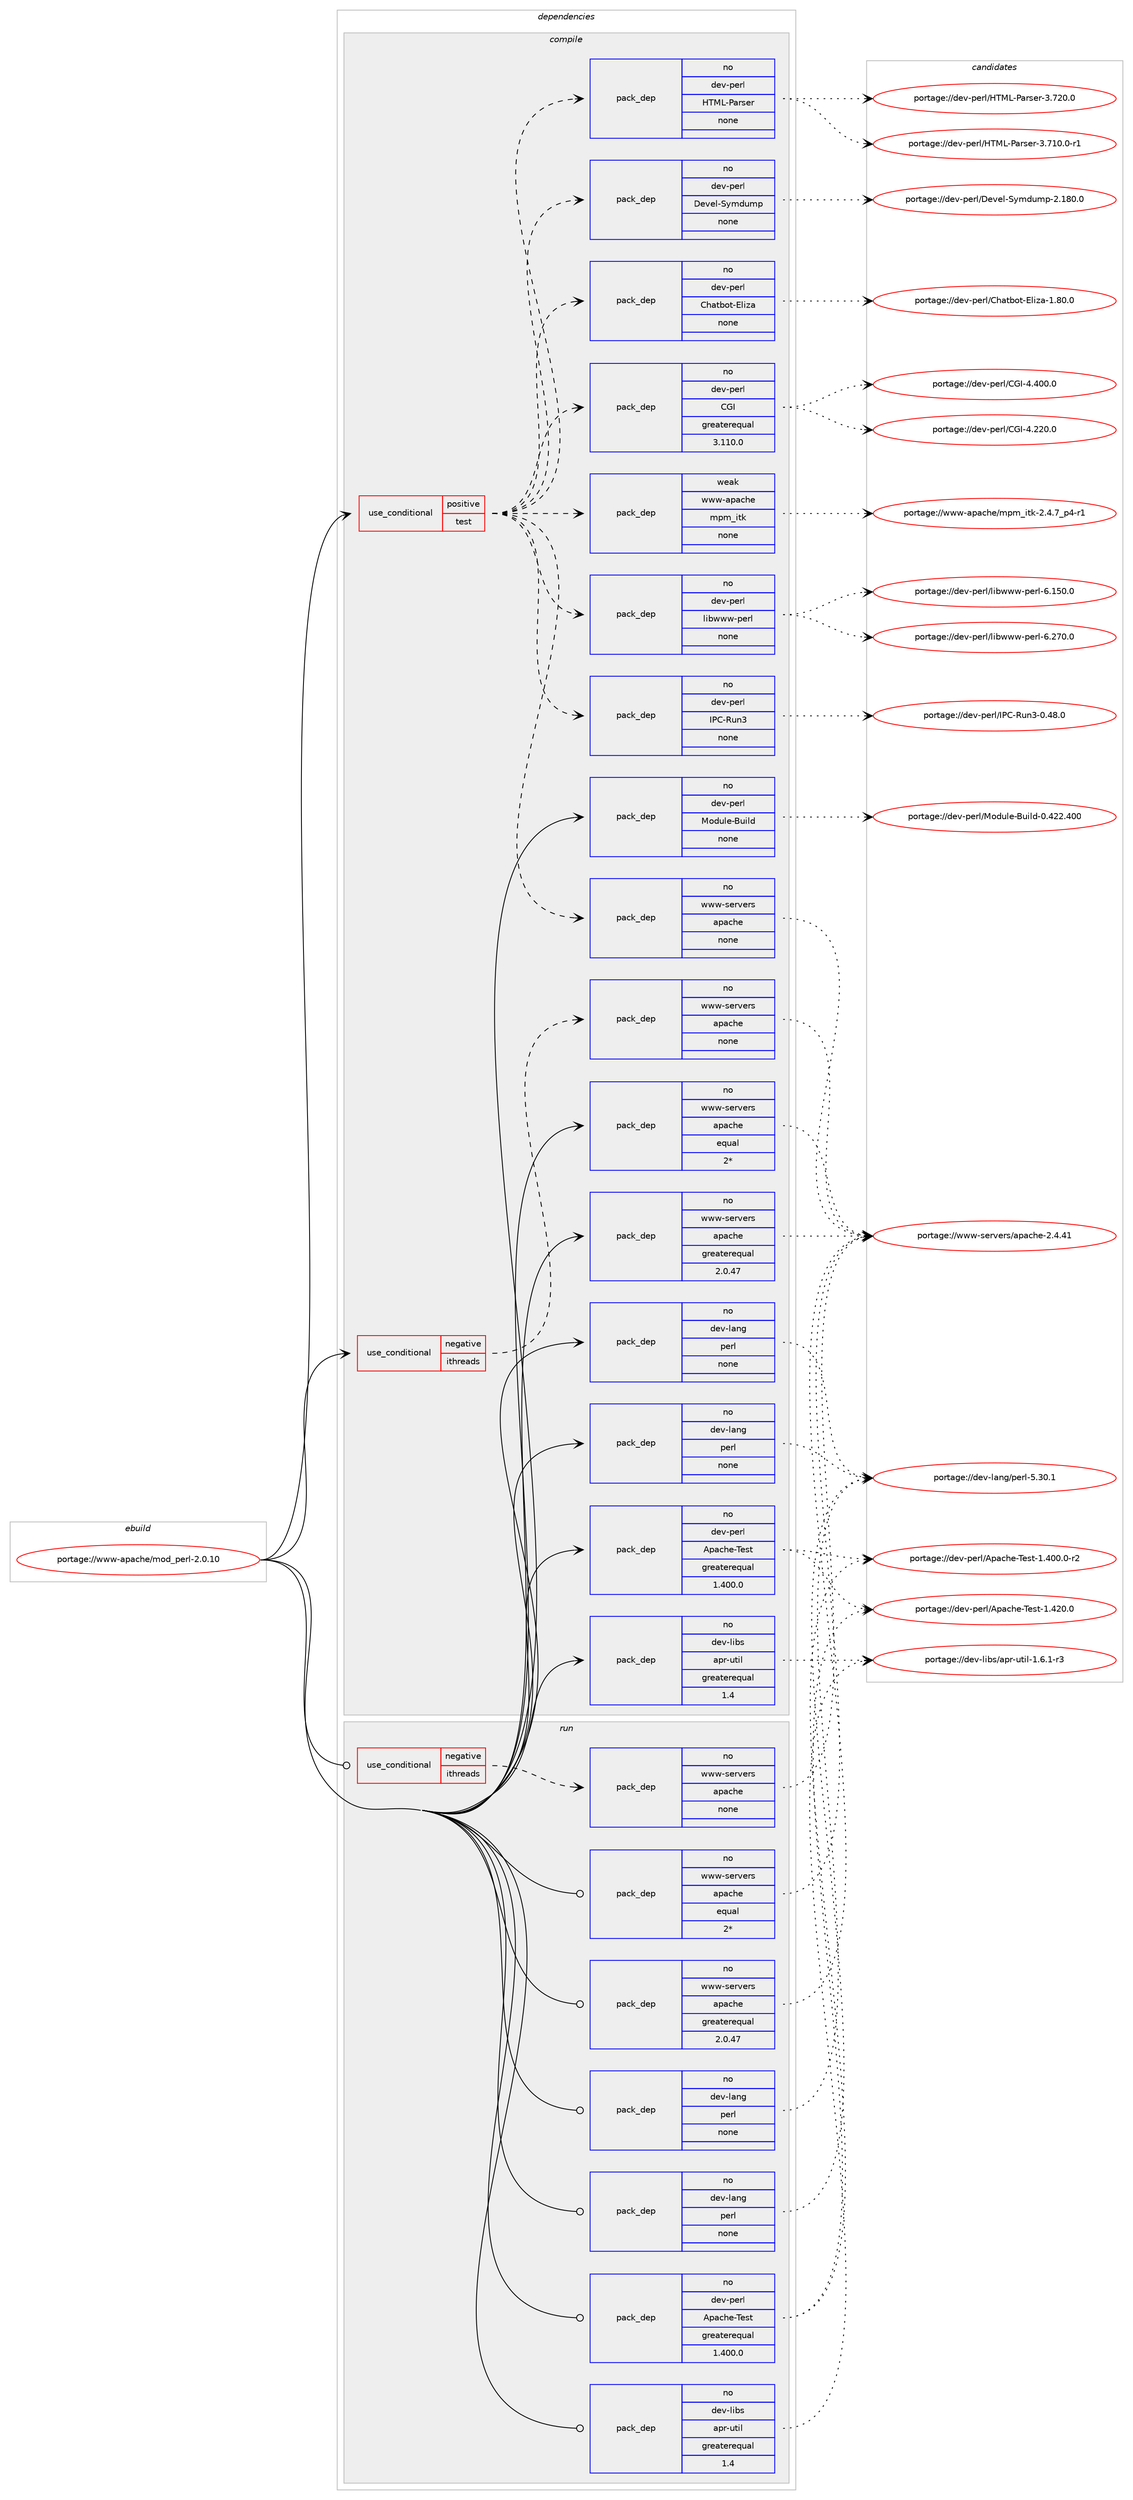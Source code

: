 digraph prolog {

# *************
# Graph options
# *************

newrank=true;
concentrate=true;
compound=true;
graph [rankdir=LR,fontname=Helvetica,fontsize=10,ranksep=1.5];#, ranksep=2.5, nodesep=0.2];
edge  [arrowhead=vee];
node  [fontname=Helvetica,fontsize=10];

# **********
# The ebuild
# **********

subgraph cluster_leftcol {
color=gray;
rank=same;
label=<<i>ebuild</i>>;
id [label="portage://www-apache/mod_perl-2.0.10", color=red, width=4, href="../www-apache/mod_perl-2.0.10.svg"];
}

# ****************
# The dependencies
# ****************

subgraph cluster_midcol {
color=gray;
label=<<i>dependencies</i>>;
subgraph cluster_compile {
fillcolor="#eeeeee";
style=filled;
label=<<i>compile</i>>;
subgraph cond1293 {
dependency8340 [label=<<TABLE BORDER="0" CELLBORDER="1" CELLSPACING="0" CELLPADDING="4"><TR><TD ROWSPAN="3" CELLPADDING="10">use_conditional</TD></TR><TR><TD>negative</TD></TR><TR><TD>ithreads</TD></TR></TABLE>>, shape=none, color=red];
subgraph pack6963 {
dependency8341 [label=<<TABLE BORDER="0" CELLBORDER="1" CELLSPACING="0" CELLPADDING="4" WIDTH="220"><TR><TD ROWSPAN="6" CELLPADDING="30">pack_dep</TD></TR><TR><TD WIDTH="110">no</TD></TR><TR><TD>www-servers</TD></TR><TR><TD>apache</TD></TR><TR><TD>none</TD></TR><TR><TD></TD></TR></TABLE>>, shape=none, color=blue];
}
dependency8340:e -> dependency8341:w [weight=20,style="dashed",arrowhead="vee"];
}
id:e -> dependency8340:w [weight=20,style="solid",arrowhead="vee"];
subgraph cond1294 {
dependency8342 [label=<<TABLE BORDER="0" CELLBORDER="1" CELLSPACING="0" CELLPADDING="4"><TR><TD ROWSPAN="3" CELLPADDING="10">use_conditional</TD></TR><TR><TD>positive</TD></TR><TR><TD>test</TD></TR></TABLE>>, shape=none, color=red];
subgraph pack6964 {
dependency8343 [label=<<TABLE BORDER="0" CELLBORDER="1" CELLSPACING="0" CELLPADDING="4" WIDTH="220"><TR><TD ROWSPAN="6" CELLPADDING="30">pack_dep</TD></TR><TR><TD WIDTH="110">no</TD></TR><TR><TD>dev-perl</TD></TR><TR><TD>CGI</TD></TR><TR><TD>greaterequal</TD></TR><TR><TD>3.110.0</TD></TR></TABLE>>, shape=none, color=blue];
}
dependency8342:e -> dependency8343:w [weight=20,style="dashed",arrowhead="vee"];
subgraph pack6965 {
dependency8344 [label=<<TABLE BORDER="0" CELLBORDER="1" CELLSPACING="0" CELLPADDING="4" WIDTH="220"><TR><TD ROWSPAN="6" CELLPADDING="30">pack_dep</TD></TR><TR><TD WIDTH="110">no</TD></TR><TR><TD>dev-perl</TD></TR><TR><TD>Chatbot-Eliza</TD></TR><TR><TD>none</TD></TR><TR><TD></TD></TR></TABLE>>, shape=none, color=blue];
}
dependency8342:e -> dependency8344:w [weight=20,style="dashed",arrowhead="vee"];
subgraph pack6966 {
dependency8345 [label=<<TABLE BORDER="0" CELLBORDER="1" CELLSPACING="0" CELLPADDING="4" WIDTH="220"><TR><TD ROWSPAN="6" CELLPADDING="30">pack_dep</TD></TR><TR><TD WIDTH="110">no</TD></TR><TR><TD>dev-perl</TD></TR><TR><TD>Devel-Symdump</TD></TR><TR><TD>none</TD></TR><TR><TD></TD></TR></TABLE>>, shape=none, color=blue];
}
dependency8342:e -> dependency8345:w [weight=20,style="dashed",arrowhead="vee"];
subgraph pack6967 {
dependency8346 [label=<<TABLE BORDER="0" CELLBORDER="1" CELLSPACING="0" CELLPADDING="4" WIDTH="220"><TR><TD ROWSPAN="6" CELLPADDING="30">pack_dep</TD></TR><TR><TD WIDTH="110">no</TD></TR><TR><TD>dev-perl</TD></TR><TR><TD>HTML-Parser</TD></TR><TR><TD>none</TD></TR><TR><TD></TD></TR></TABLE>>, shape=none, color=blue];
}
dependency8342:e -> dependency8346:w [weight=20,style="dashed",arrowhead="vee"];
subgraph pack6968 {
dependency8347 [label=<<TABLE BORDER="0" CELLBORDER="1" CELLSPACING="0" CELLPADDING="4" WIDTH="220"><TR><TD ROWSPAN="6" CELLPADDING="30">pack_dep</TD></TR><TR><TD WIDTH="110">no</TD></TR><TR><TD>dev-perl</TD></TR><TR><TD>IPC-Run3</TD></TR><TR><TD>none</TD></TR><TR><TD></TD></TR></TABLE>>, shape=none, color=blue];
}
dependency8342:e -> dependency8347:w [weight=20,style="dashed",arrowhead="vee"];
subgraph pack6969 {
dependency8348 [label=<<TABLE BORDER="0" CELLBORDER="1" CELLSPACING="0" CELLPADDING="4" WIDTH="220"><TR><TD ROWSPAN="6" CELLPADDING="30">pack_dep</TD></TR><TR><TD WIDTH="110">no</TD></TR><TR><TD>dev-perl</TD></TR><TR><TD>libwww-perl</TD></TR><TR><TD>none</TD></TR><TR><TD></TD></TR></TABLE>>, shape=none, color=blue];
}
dependency8342:e -> dependency8348:w [weight=20,style="dashed",arrowhead="vee"];
subgraph pack6970 {
dependency8349 [label=<<TABLE BORDER="0" CELLBORDER="1" CELLSPACING="0" CELLPADDING="4" WIDTH="220"><TR><TD ROWSPAN="6" CELLPADDING="30">pack_dep</TD></TR><TR><TD WIDTH="110">no</TD></TR><TR><TD>www-servers</TD></TR><TR><TD>apache</TD></TR><TR><TD>none</TD></TR><TR><TD></TD></TR></TABLE>>, shape=none, color=blue];
}
dependency8342:e -> dependency8349:w [weight=20,style="dashed",arrowhead="vee"];
subgraph pack6971 {
dependency8350 [label=<<TABLE BORDER="0" CELLBORDER="1" CELLSPACING="0" CELLPADDING="4" WIDTH="220"><TR><TD ROWSPAN="6" CELLPADDING="30">pack_dep</TD></TR><TR><TD WIDTH="110">weak</TD></TR><TR><TD>www-apache</TD></TR><TR><TD>mpm_itk</TD></TR><TR><TD>none</TD></TR><TR><TD></TD></TR></TABLE>>, shape=none, color=blue];
}
dependency8342:e -> dependency8350:w [weight=20,style="dashed",arrowhead="vee"];
}
id:e -> dependency8342:w [weight=20,style="solid",arrowhead="vee"];
subgraph pack6972 {
dependency8351 [label=<<TABLE BORDER="0" CELLBORDER="1" CELLSPACING="0" CELLPADDING="4" WIDTH="220"><TR><TD ROWSPAN="6" CELLPADDING="30">pack_dep</TD></TR><TR><TD WIDTH="110">no</TD></TR><TR><TD>dev-lang</TD></TR><TR><TD>perl</TD></TR><TR><TD>none</TD></TR><TR><TD></TD></TR></TABLE>>, shape=none, color=blue];
}
id:e -> dependency8351:w [weight=20,style="solid",arrowhead="vee"];
subgraph pack6973 {
dependency8352 [label=<<TABLE BORDER="0" CELLBORDER="1" CELLSPACING="0" CELLPADDING="4" WIDTH="220"><TR><TD ROWSPAN="6" CELLPADDING="30">pack_dep</TD></TR><TR><TD WIDTH="110">no</TD></TR><TR><TD>dev-lang</TD></TR><TR><TD>perl</TD></TR><TR><TD>none</TD></TR><TR><TD></TD></TR></TABLE>>, shape=none, color=blue];
}
id:e -> dependency8352:w [weight=20,style="solid",arrowhead="vee"];
subgraph pack6974 {
dependency8353 [label=<<TABLE BORDER="0" CELLBORDER="1" CELLSPACING="0" CELLPADDING="4" WIDTH="220"><TR><TD ROWSPAN="6" CELLPADDING="30">pack_dep</TD></TR><TR><TD WIDTH="110">no</TD></TR><TR><TD>dev-libs</TD></TR><TR><TD>apr-util</TD></TR><TR><TD>greaterequal</TD></TR><TR><TD>1.4</TD></TR></TABLE>>, shape=none, color=blue];
}
id:e -> dependency8353:w [weight=20,style="solid",arrowhead="vee"];
subgraph pack6975 {
dependency8354 [label=<<TABLE BORDER="0" CELLBORDER="1" CELLSPACING="0" CELLPADDING="4" WIDTH="220"><TR><TD ROWSPAN="6" CELLPADDING="30">pack_dep</TD></TR><TR><TD WIDTH="110">no</TD></TR><TR><TD>dev-perl</TD></TR><TR><TD>Apache-Test</TD></TR><TR><TD>greaterequal</TD></TR><TR><TD>1.400.0</TD></TR></TABLE>>, shape=none, color=blue];
}
id:e -> dependency8354:w [weight=20,style="solid",arrowhead="vee"];
subgraph pack6976 {
dependency8355 [label=<<TABLE BORDER="0" CELLBORDER="1" CELLSPACING="0" CELLPADDING="4" WIDTH="220"><TR><TD ROWSPAN="6" CELLPADDING="30">pack_dep</TD></TR><TR><TD WIDTH="110">no</TD></TR><TR><TD>dev-perl</TD></TR><TR><TD>Module-Build</TD></TR><TR><TD>none</TD></TR><TR><TD></TD></TR></TABLE>>, shape=none, color=blue];
}
id:e -> dependency8355:w [weight=20,style="solid",arrowhead="vee"];
subgraph pack6977 {
dependency8356 [label=<<TABLE BORDER="0" CELLBORDER="1" CELLSPACING="0" CELLPADDING="4" WIDTH="220"><TR><TD ROWSPAN="6" CELLPADDING="30">pack_dep</TD></TR><TR><TD WIDTH="110">no</TD></TR><TR><TD>www-servers</TD></TR><TR><TD>apache</TD></TR><TR><TD>equal</TD></TR><TR><TD>2*</TD></TR></TABLE>>, shape=none, color=blue];
}
id:e -> dependency8356:w [weight=20,style="solid",arrowhead="vee"];
subgraph pack6978 {
dependency8357 [label=<<TABLE BORDER="0" CELLBORDER="1" CELLSPACING="0" CELLPADDING="4" WIDTH="220"><TR><TD ROWSPAN="6" CELLPADDING="30">pack_dep</TD></TR><TR><TD WIDTH="110">no</TD></TR><TR><TD>www-servers</TD></TR><TR><TD>apache</TD></TR><TR><TD>greaterequal</TD></TR><TR><TD>2.0.47</TD></TR></TABLE>>, shape=none, color=blue];
}
id:e -> dependency8357:w [weight=20,style="solid",arrowhead="vee"];
}
subgraph cluster_compileandrun {
fillcolor="#eeeeee";
style=filled;
label=<<i>compile and run</i>>;
}
subgraph cluster_run {
fillcolor="#eeeeee";
style=filled;
label=<<i>run</i>>;
subgraph cond1295 {
dependency8358 [label=<<TABLE BORDER="0" CELLBORDER="1" CELLSPACING="0" CELLPADDING="4"><TR><TD ROWSPAN="3" CELLPADDING="10">use_conditional</TD></TR><TR><TD>negative</TD></TR><TR><TD>ithreads</TD></TR></TABLE>>, shape=none, color=red];
subgraph pack6979 {
dependency8359 [label=<<TABLE BORDER="0" CELLBORDER="1" CELLSPACING="0" CELLPADDING="4" WIDTH="220"><TR><TD ROWSPAN="6" CELLPADDING="30">pack_dep</TD></TR><TR><TD WIDTH="110">no</TD></TR><TR><TD>www-servers</TD></TR><TR><TD>apache</TD></TR><TR><TD>none</TD></TR><TR><TD></TD></TR></TABLE>>, shape=none, color=blue];
}
dependency8358:e -> dependency8359:w [weight=20,style="dashed",arrowhead="vee"];
}
id:e -> dependency8358:w [weight=20,style="solid",arrowhead="odot"];
subgraph pack6980 {
dependency8360 [label=<<TABLE BORDER="0" CELLBORDER="1" CELLSPACING="0" CELLPADDING="4" WIDTH="220"><TR><TD ROWSPAN="6" CELLPADDING="30">pack_dep</TD></TR><TR><TD WIDTH="110">no</TD></TR><TR><TD>dev-lang</TD></TR><TR><TD>perl</TD></TR><TR><TD>none</TD></TR><TR><TD></TD></TR></TABLE>>, shape=none, color=blue];
}
id:e -> dependency8360:w [weight=20,style="solid",arrowhead="odot"];
subgraph pack6981 {
dependency8361 [label=<<TABLE BORDER="0" CELLBORDER="1" CELLSPACING="0" CELLPADDING="4" WIDTH="220"><TR><TD ROWSPAN="6" CELLPADDING="30">pack_dep</TD></TR><TR><TD WIDTH="110">no</TD></TR><TR><TD>dev-lang</TD></TR><TR><TD>perl</TD></TR><TR><TD>none</TD></TR><TR><TD></TD></TR></TABLE>>, shape=none, color=blue];
}
id:e -> dependency8361:w [weight=20,style="solid",arrowhead="odot"];
subgraph pack6982 {
dependency8362 [label=<<TABLE BORDER="0" CELLBORDER="1" CELLSPACING="0" CELLPADDING="4" WIDTH="220"><TR><TD ROWSPAN="6" CELLPADDING="30">pack_dep</TD></TR><TR><TD WIDTH="110">no</TD></TR><TR><TD>dev-libs</TD></TR><TR><TD>apr-util</TD></TR><TR><TD>greaterequal</TD></TR><TR><TD>1.4</TD></TR></TABLE>>, shape=none, color=blue];
}
id:e -> dependency8362:w [weight=20,style="solid",arrowhead="odot"];
subgraph pack6983 {
dependency8363 [label=<<TABLE BORDER="0" CELLBORDER="1" CELLSPACING="0" CELLPADDING="4" WIDTH="220"><TR><TD ROWSPAN="6" CELLPADDING="30">pack_dep</TD></TR><TR><TD WIDTH="110">no</TD></TR><TR><TD>dev-perl</TD></TR><TR><TD>Apache-Test</TD></TR><TR><TD>greaterequal</TD></TR><TR><TD>1.400.0</TD></TR></TABLE>>, shape=none, color=blue];
}
id:e -> dependency8363:w [weight=20,style="solid",arrowhead="odot"];
subgraph pack6984 {
dependency8364 [label=<<TABLE BORDER="0" CELLBORDER="1" CELLSPACING="0" CELLPADDING="4" WIDTH="220"><TR><TD ROWSPAN="6" CELLPADDING="30">pack_dep</TD></TR><TR><TD WIDTH="110">no</TD></TR><TR><TD>www-servers</TD></TR><TR><TD>apache</TD></TR><TR><TD>equal</TD></TR><TR><TD>2*</TD></TR></TABLE>>, shape=none, color=blue];
}
id:e -> dependency8364:w [weight=20,style="solid",arrowhead="odot"];
subgraph pack6985 {
dependency8365 [label=<<TABLE BORDER="0" CELLBORDER="1" CELLSPACING="0" CELLPADDING="4" WIDTH="220"><TR><TD ROWSPAN="6" CELLPADDING="30">pack_dep</TD></TR><TR><TD WIDTH="110">no</TD></TR><TR><TD>www-servers</TD></TR><TR><TD>apache</TD></TR><TR><TD>greaterequal</TD></TR><TR><TD>2.0.47</TD></TR></TABLE>>, shape=none, color=blue];
}
id:e -> dependency8365:w [weight=20,style="solid",arrowhead="odot"];
}
}

# **************
# The candidates
# **************

subgraph cluster_choices {
rank=same;
color=gray;
label=<<i>candidates</i>>;

subgraph choice6963 {
color=black;
nodesep=1;
choice119119119451151011141181011141154797112979910410145504652465249 [label="portage://www-servers/apache-2.4.41", color=red, width=4,href="../www-servers/apache-2.4.41.svg"];
dependency8341:e -> choice119119119451151011141181011141154797112979910410145504652465249:w [style=dotted,weight="100"];
}
subgraph choice6964 {
color=black;
nodesep=1;
choice10010111845112101114108476771734552465248484648 [label="portage://dev-perl/CGI-4.400.0", color=red, width=4,href="../dev-perl/CGI-4.400.0.svg"];
choice10010111845112101114108476771734552465050484648 [label="portage://dev-perl/CGI-4.220.0", color=red, width=4,href="../dev-perl/CGI-4.220.0.svg"];
dependency8343:e -> choice10010111845112101114108476771734552465248484648:w [style=dotted,weight="100"];
dependency8343:e -> choice10010111845112101114108476771734552465050484648:w [style=dotted,weight="100"];
}
subgraph choice6965 {
color=black;
nodesep=1;
choice100101118451121011141084767104971169811111645691081051229745494656484648 [label="portage://dev-perl/Chatbot-Eliza-1.80.0", color=red, width=4,href="../dev-perl/Chatbot-Eliza-1.80.0.svg"];
dependency8344:e -> choice100101118451121011141084767104971169811111645691081051229745494656484648:w [style=dotted,weight="100"];
}
subgraph choice6966 {
color=black;
nodesep=1;
choice10010111845112101114108476810111810110845831211091001171091124550464956484648 [label="portage://dev-perl/Devel-Symdump-2.180.0", color=red, width=4,href="../dev-perl/Devel-Symdump-2.180.0.svg"];
dependency8345:e -> choice10010111845112101114108476810111810110845831211091001171091124550464956484648:w [style=dotted,weight="100"];
}
subgraph choice6967 {
color=black;
nodesep=1;
choice1001011184511210111410847728477764580971141151011144551465550484648 [label="portage://dev-perl/HTML-Parser-3.720.0", color=red, width=4,href="../dev-perl/HTML-Parser-3.720.0.svg"];
choice10010111845112101114108477284777645809711411510111445514655494846484511449 [label="portage://dev-perl/HTML-Parser-3.710.0-r1", color=red, width=4,href="../dev-perl/HTML-Parser-3.710.0-r1.svg"];
dependency8346:e -> choice1001011184511210111410847728477764580971141151011144551465550484648:w [style=dotted,weight="100"];
dependency8346:e -> choice10010111845112101114108477284777645809711411510111445514655494846484511449:w [style=dotted,weight="100"];
}
subgraph choice6968 {
color=black;
nodesep=1;
choice100101118451121011141084773806745821171105145484652564648 [label="portage://dev-perl/IPC-Run3-0.48.0", color=red, width=4,href="../dev-perl/IPC-Run3-0.48.0.svg"];
dependency8347:e -> choice100101118451121011141084773806745821171105145484652564648:w [style=dotted,weight="100"];
}
subgraph choice6969 {
color=black;
nodesep=1;
choice100101118451121011141084710810598119119119451121011141084554465055484648 [label="portage://dev-perl/libwww-perl-6.270.0", color=red, width=4,href="../dev-perl/libwww-perl-6.270.0.svg"];
choice100101118451121011141084710810598119119119451121011141084554464953484648 [label="portage://dev-perl/libwww-perl-6.150.0", color=red, width=4,href="../dev-perl/libwww-perl-6.150.0.svg"];
dependency8348:e -> choice100101118451121011141084710810598119119119451121011141084554465055484648:w [style=dotted,weight="100"];
dependency8348:e -> choice100101118451121011141084710810598119119119451121011141084554464953484648:w [style=dotted,weight="100"];
}
subgraph choice6970 {
color=black;
nodesep=1;
choice119119119451151011141181011141154797112979910410145504652465249 [label="portage://www-servers/apache-2.4.41", color=red, width=4,href="../www-servers/apache-2.4.41.svg"];
dependency8349:e -> choice119119119451151011141181011141154797112979910410145504652465249:w [style=dotted,weight="100"];
}
subgraph choice6971 {
color=black;
nodesep=1;
choice11911911945971129799104101471091121099510511610745504652465595112524511449 [label="portage://www-apache/mpm_itk-2.4.7_p4-r1", color=red, width=4,href="../www-apache/mpm_itk-2.4.7_p4-r1.svg"];
dependency8350:e -> choice11911911945971129799104101471091121099510511610745504652465595112524511449:w [style=dotted,weight="100"];
}
subgraph choice6972 {
color=black;
nodesep=1;
choice10010111845108971101034711210111410845534651484649 [label="portage://dev-lang/perl-5.30.1", color=red, width=4,href="../dev-lang/perl-5.30.1.svg"];
dependency8351:e -> choice10010111845108971101034711210111410845534651484649:w [style=dotted,weight="100"];
}
subgraph choice6973 {
color=black;
nodesep=1;
choice10010111845108971101034711210111410845534651484649 [label="portage://dev-lang/perl-5.30.1", color=red, width=4,href="../dev-lang/perl-5.30.1.svg"];
dependency8352:e -> choice10010111845108971101034711210111410845534651484649:w [style=dotted,weight="100"];
}
subgraph choice6974 {
color=black;
nodesep=1;
choice10010111845108105981154797112114451171161051084549465446494511451 [label="portage://dev-libs/apr-util-1.6.1-r3", color=red, width=4,href="../dev-libs/apr-util-1.6.1-r3.svg"];
dependency8353:e -> choice10010111845108105981154797112114451171161051084549465446494511451:w [style=dotted,weight="100"];
}
subgraph choice6975 {
color=black;
nodesep=1;
choice100101118451121011141084765112979910410145841011151164549465250484648 [label="portage://dev-perl/Apache-Test-1.420.0", color=red, width=4,href="../dev-perl/Apache-Test-1.420.0.svg"];
choice1001011184511210111410847651129799104101458410111511645494652484846484511450 [label="portage://dev-perl/Apache-Test-1.400.0-r2", color=red, width=4,href="../dev-perl/Apache-Test-1.400.0-r2.svg"];
dependency8354:e -> choice100101118451121011141084765112979910410145841011151164549465250484648:w [style=dotted,weight="100"];
dependency8354:e -> choice1001011184511210111410847651129799104101458410111511645494652484846484511450:w [style=dotted,weight="100"];
}
subgraph choice6976 {
color=black;
nodesep=1;
choice100101118451121011141084777111100117108101456611710510810045484652505046524848 [label="portage://dev-perl/Module-Build-0.422.400", color=red, width=4,href="../dev-perl/Module-Build-0.422.400.svg"];
dependency8355:e -> choice100101118451121011141084777111100117108101456611710510810045484652505046524848:w [style=dotted,weight="100"];
}
subgraph choice6977 {
color=black;
nodesep=1;
choice119119119451151011141181011141154797112979910410145504652465249 [label="portage://www-servers/apache-2.4.41", color=red, width=4,href="../www-servers/apache-2.4.41.svg"];
dependency8356:e -> choice119119119451151011141181011141154797112979910410145504652465249:w [style=dotted,weight="100"];
}
subgraph choice6978 {
color=black;
nodesep=1;
choice119119119451151011141181011141154797112979910410145504652465249 [label="portage://www-servers/apache-2.4.41", color=red, width=4,href="../www-servers/apache-2.4.41.svg"];
dependency8357:e -> choice119119119451151011141181011141154797112979910410145504652465249:w [style=dotted,weight="100"];
}
subgraph choice6979 {
color=black;
nodesep=1;
choice119119119451151011141181011141154797112979910410145504652465249 [label="portage://www-servers/apache-2.4.41", color=red, width=4,href="../www-servers/apache-2.4.41.svg"];
dependency8359:e -> choice119119119451151011141181011141154797112979910410145504652465249:w [style=dotted,weight="100"];
}
subgraph choice6980 {
color=black;
nodesep=1;
choice10010111845108971101034711210111410845534651484649 [label="portage://dev-lang/perl-5.30.1", color=red, width=4,href="../dev-lang/perl-5.30.1.svg"];
dependency8360:e -> choice10010111845108971101034711210111410845534651484649:w [style=dotted,weight="100"];
}
subgraph choice6981 {
color=black;
nodesep=1;
choice10010111845108971101034711210111410845534651484649 [label="portage://dev-lang/perl-5.30.1", color=red, width=4,href="../dev-lang/perl-5.30.1.svg"];
dependency8361:e -> choice10010111845108971101034711210111410845534651484649:w [style=dotted,weight="100"];
}
subgraph choice6982 {
color=black;
nodesep=1;
choice10010111845108105981154797112114451171161051084549465446494511451 [label="portage://dev-libs/apr-util-1.6.1-r3", color=red, width=4,href="../dev-libs/apr-util-1.6.1-r3.svg"];
dependency8362:e -> choice10010111845108105981154797112114451171161051084549465446494511451:w [style=dotted,weight="100"];
}
subgraph choice6983 {
color=black;
nodesep=1;
choice100101118451121011141084765112979910410145841011151164549465250484648 [label="portage://dev-perl/Apache-Test-1.420.0", color=red, width=4,href="../dev-perl/Apache-Test-1.420.0.svg"];
choice1001011184511210111410847651129799104101458410111511645494652484846484511450 [label="portage://dev-perl/Apache-Test-1.400.0-r2", color=red, width=4,href="../dev-perl/Apache-Test-1.400.0-r2.svg"];
dependency8363:e -> choice100101118451121011141084765112979910410145841011151164549465250484648:w [style=dotted,weight="100"];
dependency8363:e -> choice1001011184511210111410847651129799104101458410111511645494652484846484511450:w [style=dotted,weight="100"];
}
subgraph choice6984 {
color=black;
nodesep=1;
choice119119119451151011141181011141154797112979910410145504652465249 [label="portage://www-servers/apache-2.4.41", color=red, width=4,href="../www-servers/apache-2.4.41.svg"];
dependency8364:e -> choice119119119451151011141181011141154797112979910410145504652465249:w [style=dotted,weight="100"];
}
subgraph choice6985 {
color=black;
nodesep=1;
choice119119119451151011141181011141154797112979910410145504652465249 [label="portage://www-servers/apache-2.4.41", color=red, width=4,href="../www-servers/apache-2.4.41.svg"];
dependency8365:e -> choice119119119451151011141181011141154797112979910410145504652465249:w [style=dotted,weight="100"];
}
}

}

